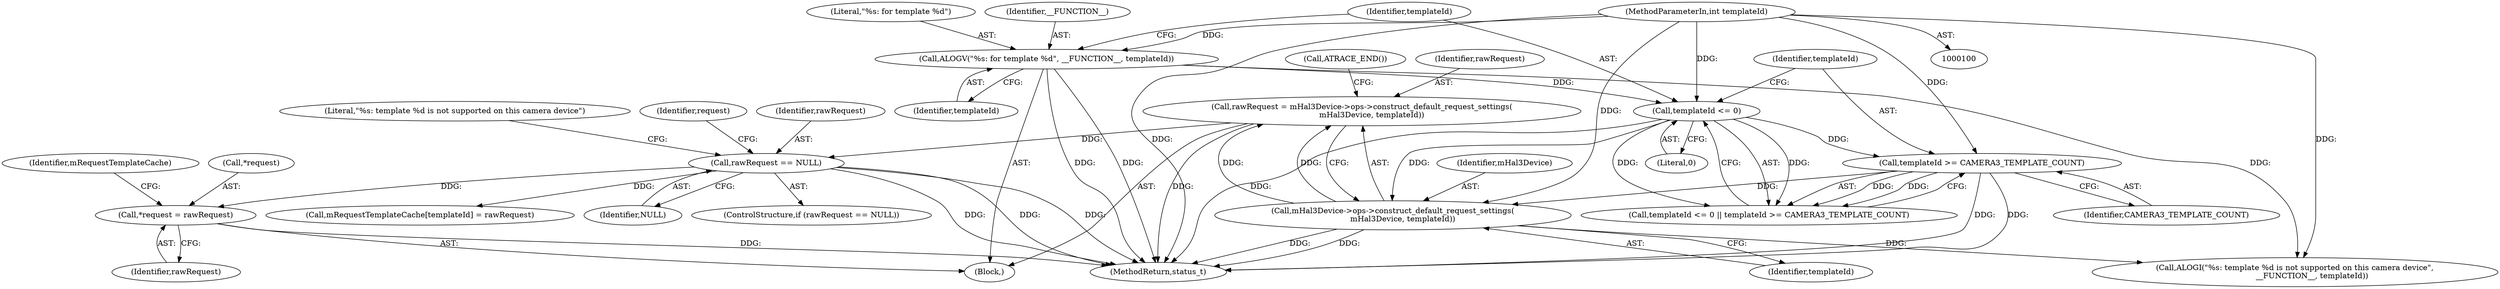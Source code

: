 digraph "0_Android_b04aee833c5cfb6b31b8558350feb14bb1a0f353@pointer" {
"1000183" [label="(Call,*request = rawRequest)"];
"1000173" [label="(Call,rawRequest == NULL)"];
"1000166" [label="(Call,rawRequest = mHal3Device->ops->construct_default_request_settings(\n        mHal3Device, templateId))"];
"1000168" [label="(Call,mHal3Device->ops->construct_default_request_settings(\n        mHal3Device, templateId))"];
"1000114" [label="(Call,templateId >= CAMERA3_TEMPLATE_COUNT)"];
"1000111" [label="(Call,templateId <= 0)"];
"1000105" [label="(Call,ALOGV(\"%s: for template %d\", __FUNCTION__, templateId))"];
"1000101" [label="(MethodParameterIn,int templateId)"];
"1000185" [label="(Identifier,request)"];
"1000166" [label="(Call,rawRequest = mHal3Device->ops->construct_default_request_settings(\n        mHal3Device, templateId))"];
"1000103" [label="(Block,)"];
"1000116" [label="(Identifier,CAMERA3_TEMPLATE_COUNT)"];
"1000111" [label="(Call,templateId <= 0)"];
"1000187" [label="(Call,mRequestTemplateCache[templateId] = rawRequest)"];
"1000115" [label="(Identifier,templateId)"];
"1000175" [label="(Identifier,NULL)"];
"1000194" [label="(MethodReturn,status_t)"];
"1000177" [label="(Call,ALOGI(\"%s: template %d is not supported on this camera device\",\n              __FUNCTION__, templateId))"];
"1000108" [label="(Identifier,templateId)"];
"1000169" [label="(Identifier,mHal3Device)"];
"1000189" [label="(Identifier,mRequestTemplateCache)"];
"1000107" [label="(Identifier,__FUNCTION__)"];
"1000170" [label="(Identifier,templateId)"];
"1000168" [label="(Call,mHal3Device->ops->construct_default_request_settings(\n        mHal3Device, templateId))"];
"1000167" [label="(Identifier,rawRequest)"];
"1000174" [label="(Identifier,rawRequest)"];
"1000110" [label="(Call,templateId <= 0 || templateId >= CAMERA3_TEMPLATE_COUNT)"];
"1000184" [label="(Call,*request)"];
"1000178" [label="(Literal,\"%s: template %d is not supported on this camera device\")"];
"1000172" [label="(ControlStructure,if (rawRequest == NULL))"];
"1000113" [label="(Literal,0)"];
"1000173" [label="(Call,rawRequest == NULL)"];
"1000186" [label="(Identifier,rawRequest)"];
"1000112" [label="(Identifier,templateId)"];
"1000114" [label="(Call,templateId >= CAMERA3_TEMPLATE_COUNT)"];
"1000183" [label="(Call,*request = rawRequest)"];
"1000101" [label="(MethodParameterIn,int templateId)"];
"1000105" [label="(Call,ALOGV(\"%s: for template %d\", __FUNCTION__, templateId))"];
"1000106" [label="(Literal,\"%s: for template %d\")"];
"1000171" [label="(Call,ATRACE_END())"];
"1000183" -> "1000103"  [label="AST: "];
"1000183" -> "1000186"  [label="CFG: "];
"1000184" -> "1000183"  [label="AST: "];
"1000186" -> "1000183"  [label="AST: "];
"1000189" -> "1000183"  [label="CFG: "];
"1000183" -> "1000194"  [label="DDG: "];
"1000173" -> "1000183"  [label="DDG: "];
"1000173" -> "1000172"  [label="AST: "];
"1000173" -> "1000175"  [label="CFG: "];
"1000174" -> "1000173"  [label="AST: "];
"1000175" -> "1000173"  [label="AST: "];
"1000178" -> "1000173"  [label="CFG: "];
"1000185" -> "1000173"  [label="CFG: "];
"1000173" -> "1000194"  [label="DDG: "];
"1000173" -> "1000194"  [label="DDG: "];
"1000173" -> "1000194"  [label="DDG: "];
"1000166" -> "1000173"  [label="DDG: "];
"1000173" -> "1000187"  [label="DDG: "];
"1000166" -> "1000103"  [label="AST: "];
"1000166" -> "1000168"  [label="CFG: "];
"1000167" -> "1000166"  [label="AST: "];
"1000168" -> "1000166"  [label="AST: "];
"1000171" -> "1000166"  [label="CFG: "];
"1000166" -> "1000194"  [label="DDG: "];
"1000168" -> "1000166"  [label="DDG: "];
"1000168" -> "1000166"  [label="DDG: "];
"1000168" -> "1000170"  [label="CFG: "];
"1000169" -> "1000168"  [label="AST: "];
"1000170" -> "1000168"  [label="AST: "];
"1000168" -> "1000194"  [label="DDG: "];
"1000168" -> "1000194"  [label="DDG: "];
"1000114" -> "1000168"  [label="DDG: "];
"1000111" -> "1000168"  [label="DDG: "];
"1000101" -> "1000168"  [label="DDG: "];
"1000168" -> "1000177"  [label="DDG: "];
"1000114" -> "1000110"  [label="AST: "];
"1000114" -> "1000116"  [label="CFG: "];
"1000115" -> "1000114"  [label="AST: "];
"1000116" -> "1000114"  [label="AST: "];
"1000110" -> "1000114"  [label="CFG: "];
"1000114" -> "1000194"  [label="DDG: "];
"1000114" -> "1000194"  [label="DDG: "];
"1000114" -> "1000110"  [label="DDG: "];
"1000114" -> "1000110"  [label="DDG: "];
"1000111" -> "1000114"  [label="DDG: "];
"1000101" -> "1000114"  [label="DDG: "];
"1000111" -> "1000110"  [label="AST: "];
"1000111" -> "1000113"  [label="CFG: "];
"1000112" -> "1000111"  [label="AST: "];
"1000113" -> "1000111"  [label="AST: "];
"1000115" -> "1000111"  [label="CFG: "];
"1000110" -> "1000111"  [label="CFG: "];
"1000111" -> "1000194"  [label="DDG: "];
"1000111" -> "1000110"  [label="DDG: "];
"1000111" -> "1000110"  [label="DDG: "];
"1000105" -> "1000111"  [label="DDG: "];
"1000101" -> "1000111"  [label="DDG: "];
"1000105" -> "1000103"  [label="AST: "];
"1000105" -> "1000108"  [label="CFG: "];
"1000106" -> "1000105"  [label="AST: "];
"1000107" -> "1000105"  [label="AST: "];
"1000108" -> "1000105"  [label="AST: "];
"1000112" -> "1000105"  [label="CFG: "];
"1000105" -> "1000194"  [label="DDG: "];
"1000105" -> "1000194"  [label="DDG: "];
"1000101" -> "1000105"  [label="DDG: "];
"1000105" -> "1000177"  [label="DDG: "];
"1000101" -> "1000100"  [label="AST: "];
"1000101" -> "1000194"  [label="DDG: "];
"1000101" -> "1000177"  [label="DDG: "];
}
